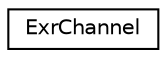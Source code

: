 digraph G
{
  edge [fontname="Helvetica",fontsize="10",labelfontname="Helvetica",labelfontsize="10"];
  node [fontname="Helvetica",fontsize="10",shape=record];
  rankdir=LR;
  Node1 [label="ExrChannel",height=0.2,width=0.4,color="black", fillcolor="white", style="filled",URL="$d9/dcf/structExrChannel.html"];
}
